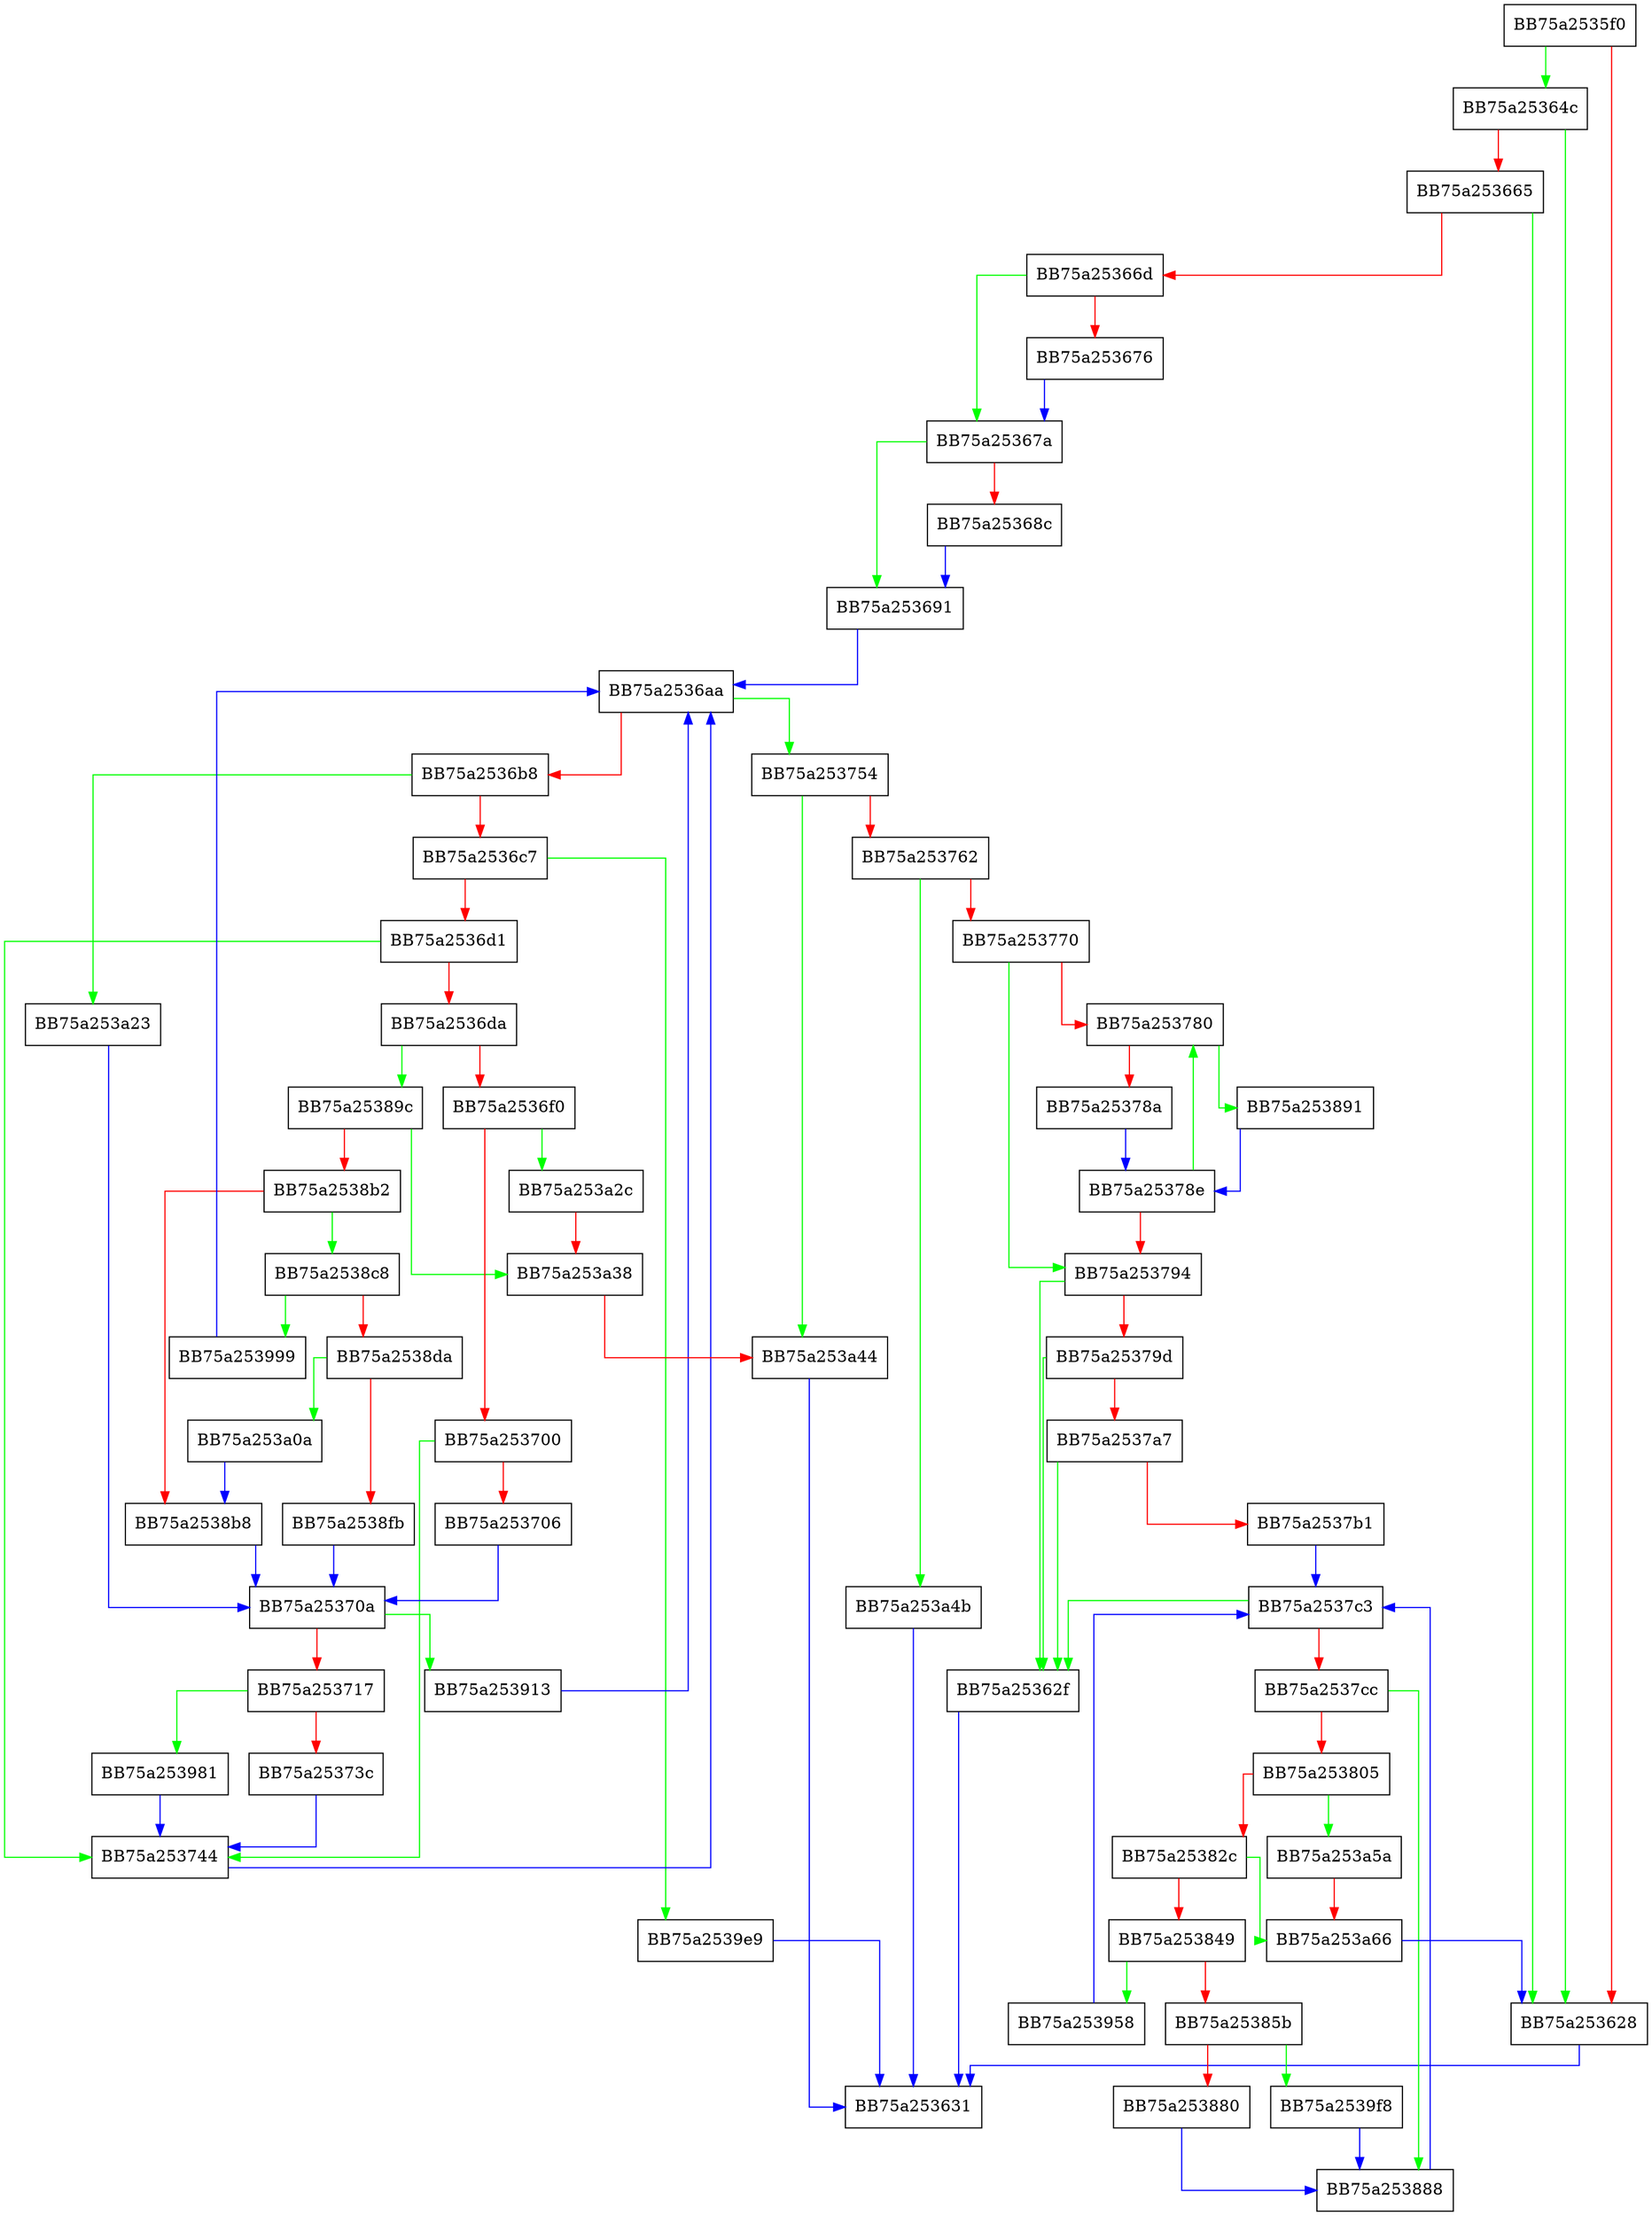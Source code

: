 digraph AddTargetToken {
  node [shape="box"];
  graph [splines=ortho];
  BB75a2535f0 -> BB75a25364c [color="green"];
  BB75a2535f0 -> BB75a253628 [color="red"];
  BB75a253628 -> BB75a253631 [color="blue"];
  BB75a25362f -> BB75a253631 [color="blue"];
  BB75a25364c -> BB75a253628 [color="green"];
  BB75a25364c -> BB75a253665 [color="red"];
  BB75a253665 -> BB75a253628 [color="green"];
  BB75a253665 -> BB75a25366d [color="red"];
  BB75a25366d -> BB75a25367a [color="green"];
  BB75a25366d -> BB75a253676 [color="red"];
  BB75a253676 -> BB75a25367a [color="blue"];
  BB75a25367a -> BB75a253691 [color="green"];
  BB75a25367a -> BB75a25368c [color="red"];
  BB75a25368c -> BB75a253691 [color="blue"];
  BB75a253691 -> BB75a2536aa [color="blue"];
  BB75a2536aa -> BB75a253754 [color="green"];
  BB75a2536aa -> BB75a2536b8 [color="red"];
  BB75a2536b8 -> BB75a253a23 [color="green"];
  BB75a2536b8 -> BB75a2536c7 [color="red"];
  BB75a2536c7 -> BB75a2539e9 [color="green"];
  BB75a2536c7 -> BB75a2536d1 [color="red"];
  BB75a2536d1 -> BB75a253744 [color="green"];
  BB75a2536d1 -> BB75a2536da [color="red"];
  BB75a2536da -> BB75a25389c [color="green"];
  BB75a2536da -> BB75a2536f0 [color="red"];
  BB75a2536f0 -> BB75a253a2c [color="green"];
  BB75a2536f0 -> BB75a253700 [color="red"];
  BB75a253700 -> BB75a253744 [color="green"];
  BB75a253700 -> BB75a253706 [color="red"];
  BB75a253706 -> BB75a25370a [color="blue"];
  BB75a25370a -> BB75a253913 [color="green"];
  BB75a25370a -> BB75a253717 [color="red"];
  BB75a253717 -> BB75a253981 [color="green"];
  BB75a253717 -> BB75a25373c [color="red"];
  BB75a25373c -> BB75a253744 [color="blue"];
  BB75a253744 -> BB75a2536aa [color="blue"];
  BB75a253754 -> BB75a253a44 [color="green"];
  BB75a253754 -> BB75a253762 [color="red"];
  BB75a253762 -> BB75a253a4b [color="green"];
  BB75a253762 -> BB75a253770 [color="red"];
  BB75a253770 -> BB75a253794 [color="green"];
  BB75a253770 -> BB75a253780 [color="red"];
  BB75a253780 -> BB75a253891 [color="green"];
  BB75a253780 -> BB75a25378a [color="red"];
  BB75a25378a -> BB75a25378e [color="blue"];
  BB75a25378e -> BB75a253780 [color="green"];
  BB75a25378e -> BB75a253794 [color="red"];
  BB75a253794 -> BB75a25362f [color="green"];
  BB75a253794 -> BB75a25379d [color="red"];
  BB75a25379d -> BB75a25362f [color="green"];
  BB75a25379d -> BB75a2537a7 [color="red"];
  BB75a2537a7 -> BB75a25362f [color="green"];
  BB75a2537a7 -> BB75a2537b1 [color="red"];
  BB75a2537b1 -> BB75a2537c3 [color="blue"];
  BB75a2537c3 -> BB75a25362f [color="green"];
  BB75a2537c3 -> BB75a2537cc [color="red"];
  BB75a2537cc -> BB75a253888 [color="green"];
  BB75a2537cc -> BB75a253805 [color="red"];
  BB75a253805 -> BB75a253a5a [color="green"];
  BB75a253805 -> BB75a25382c [color="red"];
  BB75a25382c -> BB75a253a66 [color="green"];
  BB75a25382c -> BB75a253849 [color="red"];
  BB75a253849 -> BB75a253958 [color="green"];
  BB75a253849 -> BB75a25385b [color="red"];
  BB75a25385b -> BB75a2539f8 [color="green"];
  BB75a25385b -> BB75a253880 [color="red"];
  BB75a253880 -> BB75a253888 [color="blue"];
  BB75a253888 -> BB75a2537c3 [color="blue"];
  BB75a253891 -> BB75a25378e [color="blue"];
  BB75a25389c -> BB75a253a38 [color="green"];
  BB75a25389c -> BB75a2538b2 [color="red"];
  BB75a2538b2 -> BB75a2538c8 [color="green"];
  BB75a2538b2 -> BB75a2538b8 [color="red"];
  BB75a2538b8 -> BB75a25370a [color="blue"];
  BB75a2538c8 -> BB75a253999 [color="green"];
  BB75a2538c8 -> BB75a2538da [color="red"];
  BB75a2538da -> BB75a253a0a [color="green"];
  BB75a2538da -> BB75a2538fb [color="red"];
  BB75a2538fb -> BB75a25370a [color="blue"];
  BB75a253913 -> BB75a2536aa [color="blue"];
  BB75a253958 -> BB75a2537c3 [color="blue"];
  BB75a253981 -> BB75a253744 [color="blue"];
  BB75a253999 -> BB75a2536aa [color="blue"];
  BB75a2539e9 -> BB75a253631 [color="blue"];
  BB75a2539f8 -> BB75a253888 [color="blue"];
  BB75a253a0a -> BB75a2538b8 [color="blue"];
  BB75a253a23 -> BB75a25370a [color="blue"];
  BB75a253a2c -> BB75a253a38 [color="red"];
  BB75a253a38 -> BB75a253a44 [color="red"];
  BB75a253a44 -> BB75a253631 [color="blue"];
  BB75a253a4b -> BB75a253631 [color="blue"];
  BB75a253a5a -> BB75a253a66 [color="red"];
  BB75a253a66 -> BB75a253628 [color="blue"];
}